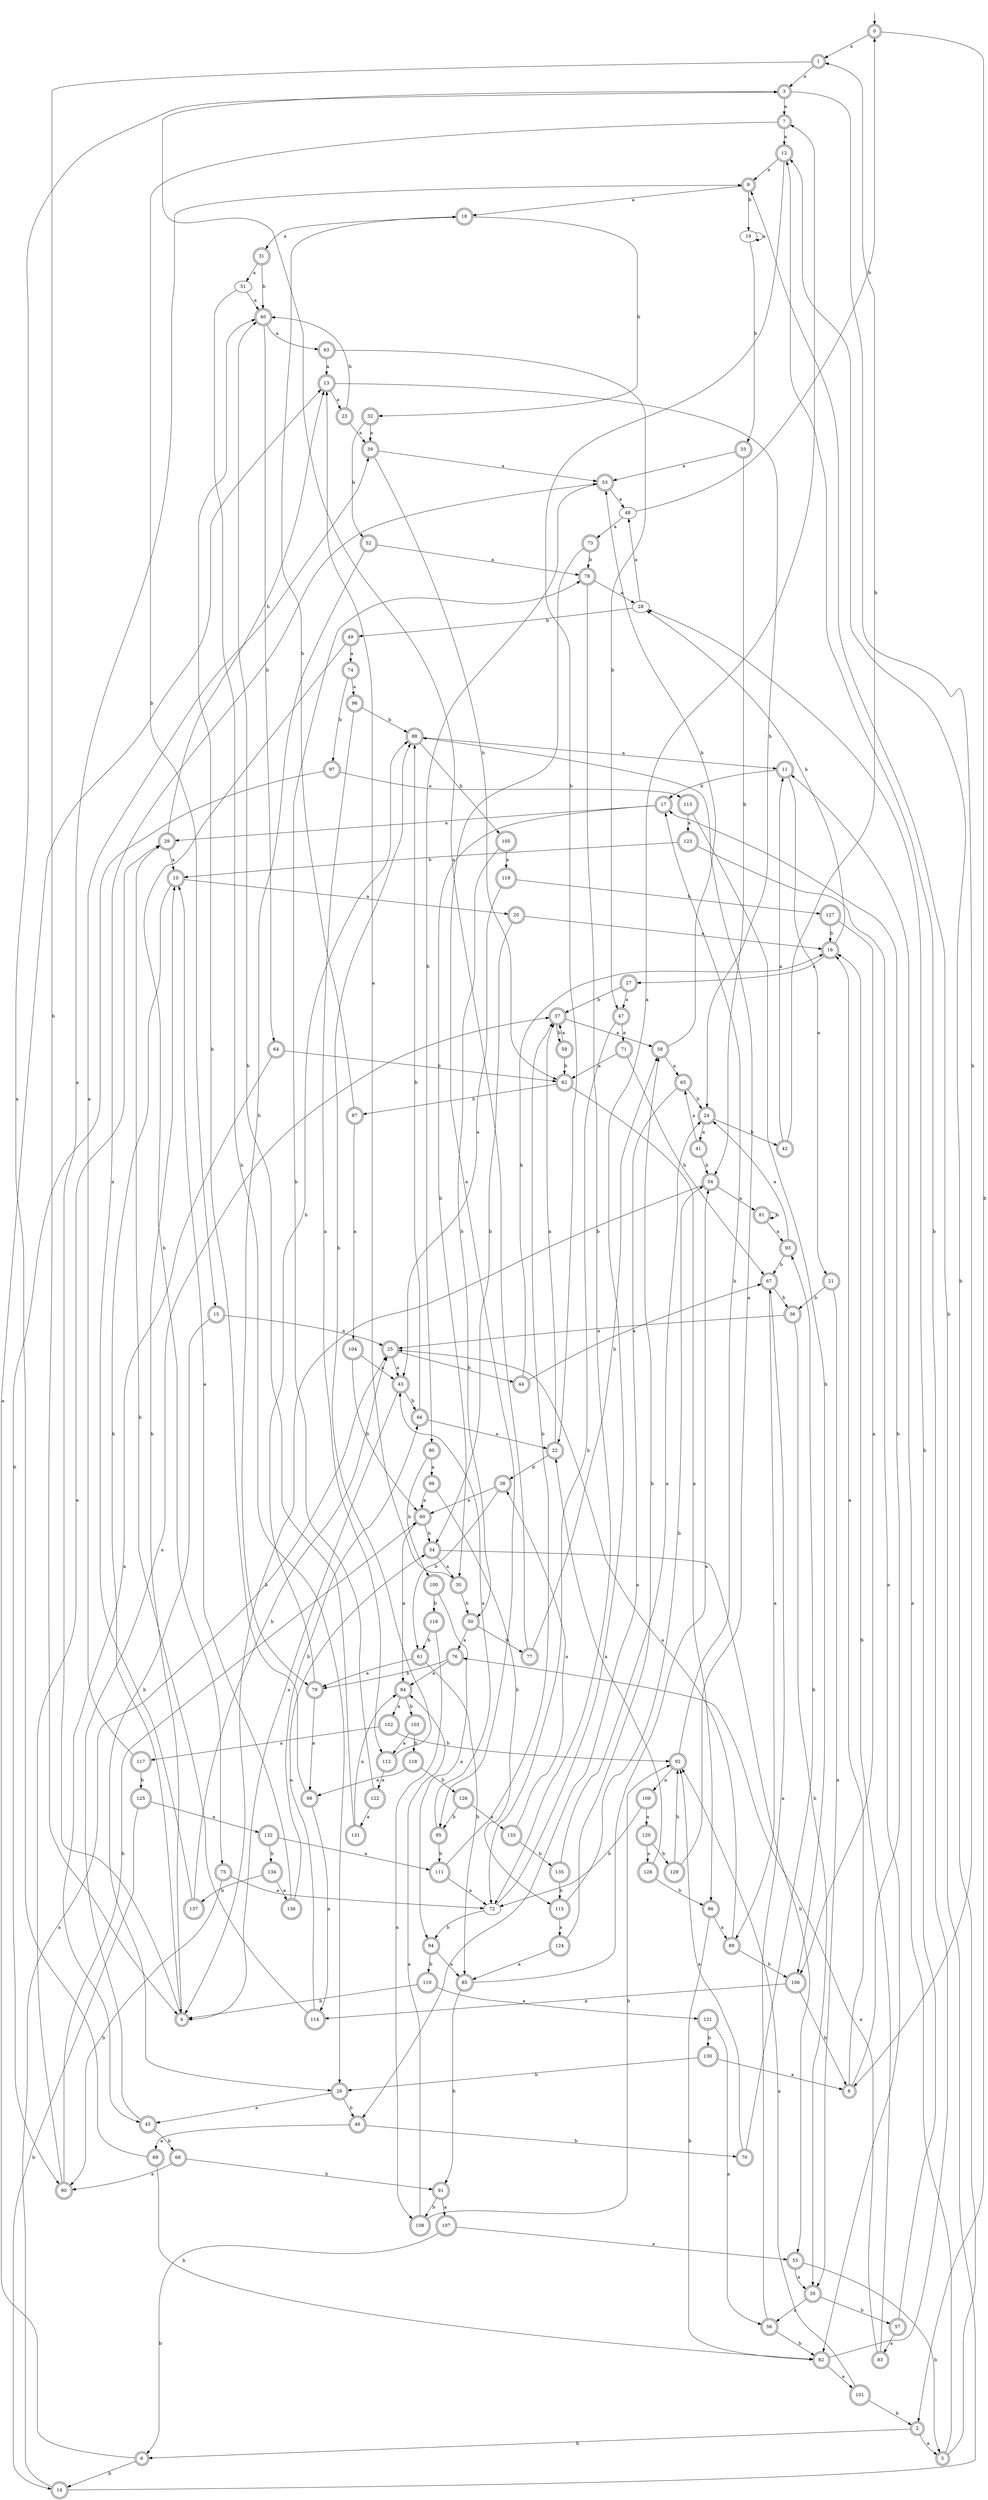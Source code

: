 digraph RandomDFA {
  __start0 [label="", shape=none];
  __start0 -> 0 [label=""];
  0 [shape=circle] [shape=doublecircle]
  0 -> 1 [label="a"]
  0 -> 2 [label="b"]
  1 [shape=doublecircle]
  1 -> 3 [label="a"]
  1 -> 4 [label="b"]
  2 [shape=doublecircle]
  2 -> 5 [label="a"]
  2 -> 6 [label="b"]
  3 [shape=doublecircle]
  3 -> 7 [label="a"]
  3 -> 8 [label="b"]
  4 [shape=doublecircle]
  4 -> 9 [label="a"]
  4 -> 10 [label="b"]
  5 [shape=doublecircle]
  5 -> 11 [label="a"]
  5 -> 12 [label="b"]
  6 [shape=doublecircle]
  6 -> 13 [label="a"]
  6 -> 14 [label="b"]
  7 [shape=doublecircle]
  7 -> 12 [label="a"]
  7 -> 15 [label="b"]
  8 [shape=doublecircle]
  8 -> 16 [label="a"]
  8 -> 17 [label="b"]
  9 [shape=doublecircle]
  9 -> 18 [label="a"]
  9 -> 19 [label="b"]
  10 [shape=doublecircle]
  10 -> 20 [label="a"]
  10 -> 4 [label="b"]
  11 [shape=doublecircle]
  11 -> 21 [label="a"]
  11 -> 17 [label="b"]
  12 [shape=doublecircle]
  12 -> 9 [label="a"]
  12 -> 22 [label="b"]
  13 [shape=doublecircle]
  13 -> 23 [label="a"]
  13 -> 24 [label="b"]
  14 [shape=doublecircle]
  14 -> 25 [label="a"]
  14 -> 9 [label="b"]
  15 [shape=doublecircle]
  15 -> 25 [label="a"]
  15 -> 26 [label="b"]
  16 [shape=doublecircle]
  16 -> 27 [label="a"]
  16 -> 28 [label="b"]
  17 [shape=doublecircle]
  17 -> 29 [label="a"]
  17 -> 30 [label="b"]
  18 [shape=doublecircle]
  18 -> 31 [label="a"]
  18 -> 32 [label="b"]
  19
  19 -> 19 [label="a"]
  19 -> 33 [label="b"]
  20 [shape=doublecircle]
  20 -> 16 [label="a"]
  20 -> 34 [label="b"]
  21 [shape=doublecircle]
  21 -> 35 [label="a"]
  21 -> 36 [label="b"]
  22 [shape=doublecircle]
  22 -> 37 [label="a"]
  22 -> 38 [label="b"]
  23 [shape=doublecircle]
  23 -> 39 [label="a"]
  23 -> 40 [label="b"]
  24 [shape=doublecircle]
  24 -> 41 [label="a"]
  24 -> 42 [label="b"]
  25 [shape=doublecircle]
  25 -> 43 [label="a"]
  25 -> 44 [label="b"]
  26 [shape=doublecircle]
  26 -> 45 [label="a"]
  26 -> 46 [label="b"]
  27 [shape=doublecircle]
  27 -> 47 [label="a"]
  27 -> 37 [label="b"]
  28
  28 -> 48 [label="a"]
  28 -> 49 [label="b"]
  29 [shape=doublecircle]
  29 -> 10 [label="a"]
  29 -> 13 [label="b"]
  30 [shape=doublecircle]
  30 -> 13 [label="a"]
  30 -> 50 [label="b"]
  31 [shape=doublecircle]
  31 -> 51 [label="a"]
  31 -> 40 [label="b"]
  32 [shape=doublecircle]
  32 -> 39 [label="a"]
  32 -> 52 [label="b"]
  33 [shape=doublecircle]
  33 -> 53 [label="a"]
  33 -> 54 [label="b"]
  34 [shape=doublecircle]
  34 -> 30 [label="a"]
  34 -> 55 [label="b"]
  35 [shape=doublecircle]
  35 -> 56 [label="a"]
  35 -> 57 [label="b"]
  36 [shape=doublecircle]
  36 -> 25 [label="a"]
  36 -> 35 [label="b"]
  37 [shape=doublecircle]
  37 -> 58 [label="a"]
  37 -> 59 [label="b"]
  38 [shape=doublecircle]
  38 -> 60 [label="a"]
  38 -> 61 [label="b"]
  39 [shape=doublecircle]
  39 -> 53 [label="a"]
  39 -> 62 [label="b"]
  40 [shape=doublecircle]
  40 -> 63 [label="a"]
  40 -> 64 [label="b"]
  41 [shape=doublecircle]
  41 -> 65 [label="a"]
  41 -> 54 [label="b"]
  42 [shape=doublecircle]
  42 -> 11 [label="a"]
  42 -> 1 [label="b"]
  43 [shape=doublecircle]
  43 -> 4 [label="a"]
  43 -> 66 [label="b"]
  44 [shape=doublecircle]
  44 -> 67 [label="a"]
  44 -> 16 [label="b"]
  45 [shape=doublecircle]
  45 -> 37 [label="a"]
  45 -> 68 [label="b"]
  46 [shape=doublecircle]
  46 -> 69 [label="a"]
  46 -> 70 [label="b"]
  47 [shape=doublecircle]
  47 -> 71 [label="a"]
  47 -> 72 [label="b"]
  48
  48 -> 73 [label="a"]
  48 -> 0 [label="b"]
  49 [shape=doublecircle]
  49 -> 74 [label="a"]
  49 -> 75 [label="b"]
  50 [shape=doublecircle]
  50 -> 76 [label="a"]
  50 -> 77 [label="b"]
  51
  51 -> 40 [label="a"]
  51 -> 26 [label="b"]
  52 [shape=doublecircle]
  52 -> 78 [label="a"]
  52 -> 79 [label="b"]
  53 [shape=doublecircle]
  53 -> 48 [label="a"]
  53 -> 80 [label="b"]
  54 [shape=doublecircle]
  54 -> 81 [label="a"]
  54 -> 4 [label="b"]
  55 [shape=doublecircle]
  55 -> 35 [label="a"]
  55 -> 5 [label="b"]
  56 [shape=doublecircle]
  56 -> 67 [label="a"]
  56 -> 82 [label="b"]
  57 [shape=doublecircle]
  57 -> 83 [label="a"]
  57 -> 28 [label="b"]
  58 [shape=doublecircle]
  58 -> 65 [label="a"]
  58 -> 53 [label="b"]
  59 [shape=doublecircle]
  59 -> 37 [label="a"]
  59 -> 62 [label="b"]
  60 [shape=doublecircle]
  60 -> 84 [label="a"]
  60 -> 34 [label="b"]
  61 [shape=doublecircle]
  61 -> 79 [label="a"]
  61 -> 85 [label="b"]
  62 [shape=doublecircle]
  62 -> 86 [label="a"]
  62 -> 87 [label="b"]
  63 [shape=doublecircle]
  63 -> 13 [label="a"]
  63 -> 47 [label="b"]
  64 [shape=doublecircle]
  64 -> 45 [label="a"]
  64 -> 62 [label="b"]
  65 [shape=doublecircle]
  65 -> 46 [label="a"]
  65 -> 24 [label="b"]
  66 [shape=doublecircle]
  66 -> 22 [label="a"]
  66 -> 88 [label="b"]
  67 [shape=doublecircle]
  67 -> 89 [label="a"]
  67 -> 36 [label="b"]
  68 [shape=doublecircle]
  68 -> 90 [label="a"]
  68 -> 91 [label="b"]
  69 [shape=doublecircle]
  69 -> 3 [label="a"]
  69 -> 82 [label="b"]
  70 [shape=doublecircle]
  70 -> 92 [label="a"]
  70 -> 93 [label="b"]
  71 [shape=doublecircle]
  71 -> 62 [label="a"]
  71 -> 67 [label="b"]
  72
  72 -> 7 [label="a"]
  72 -> 94 [label="b"]
  73 [shape=doublecircle]
  73 -> 95 [label="a"]
  73 -> 78 [label="b"]
  74 [shape=doublecircle]
  74 -> 96 [label="a"]
  74 -> 97 [label="b"]
  75 [shape=doublecircle]
  75 -> 72 [label="a"]
  75 -> 90 [label="b"]
  76 [shape=doublecircle]
  76 -> 84 [label="a"]
  76 -> 79 [label="b"]
  77 [shape=doublecircle]
  77 -> 3 [label="a"]
  77 -> 58 [label="b"]
  78 [shape=doublecircle]
  78 -> 28 [label="a"]
  78 -> 72 [label="b"]
  79 [shape=doublecircle]
  79 -> 98 [label="a"]
  79 -> 88 [label="b"]
  80 [shape=doublecircle]
  80 -> 99 [label="a"]
  80 -> 100 [label="b"]
  81 [shape=doublecircle]
  81 -> 93 [label="a"]
  81 -> 81 [label="b"]
  82 [shape=doublecircle]
  82 -> 101 [label="a"]
  82 -> 12 [label="b"]
  83 [shape=doublecircle]
  83 -> 76 [label="a"]
  83 -> 16 [label="b"]
  84 [shape=doublecircle]
  84 -> 102 [label="a"]
  84 -> 103 [label="b"]
  85 [shape=doublecircle]
  85 -> 54 [label="a"]
  85 -> 91 [label="b"]
  86 [shape=doublecircle]
  86 -> 89 [label="a"]
  86 -> 82 [label="b"]
  87 [shape=doublecircle]
  87 -> 104 [label="a"]
  87 -> 18 [label="b"]
  88 [shape=doublecircle]
  88 -> 11 [label="a"]
  88 -> 105 [label="b"]
  89 [shape=doublecircle]
  89 -> 25 [label="a"]
  89 -> 106 [label="b"]
  90 [shape=doublecircle]
  90 -> 29 [label="a"]
  90 -> 60 [label="b"]
  91 [shape=doublecircle]
  91 -> 107 [label="a"]
  91 -> 108 [label="b"]
  92 [shape=doublecircle]
  92 -> 109 [label="a"]
  92 -> 17 [label="b"]
  93 [shape=doublecircle]
  93 -> 24 [label="a"]
  93 -> 67 [label="b"]
  94 [shape=doublecircle]
  94 -> 85 [label="a"]
  94 -> 110 [label="b"]
  95 [shape=doublecircle]
  95 -> 43 [label="a"]
  95 -> 111 [label="b"]
  96 [shape=doublecircle]
  96 -> 112 [label="a"]
  96 -> 88 [label="b"]
  97 [shape=doublecircle]
  97 -> 113 [label="a"]
  97 -> 90 [label="b"]
  98 [shape=doublecircle]
  98 -> 114 [label="a"]
  98 -> 40 [label="b"]
  99 [shape=doublecircle]
  99 -> 60 [label="a"]
  99 -> 115 [label="b"]
  100 [shape=doublecircle]
  100 -> 94 [label="a"]
  100 -> 116 [label="b"]
  101 [shape=doublecircle]
  101 -> 92 [label="a"]
  101 -> 2 [label="b"]
  102 [shape=doublecircle]
  102 -> 117 [label="a"]
  102 -> 92 [label="b"]
  103 [shape=doublecircle]
  103 -> 112 [label="a"]
  103 -> 118 [label="b"]
  104 [shape=doublecircle]
  104 -> 43 [label="a"]
  104 -> 60 [label="b"]
  105 [shape=doublecircle]
  105 -> 119 [label="a"]
  105 -> 50 [label="b"]
  106 [shape=doublecircle]
  106 -> 114 [label="a"]
  106 -> 8 [label="b"]
  107 [shape=doublecircle]
  107 -> 55 [label="a"]
  107 -> 6 [label="b"]
  108 [shape=doublecircle]
  108 -> 84 [label="a"]
  108 -> 92 [label="b"]
  109 [shape=doublecircle]
  109 -> 120 [label="a"]
  109 -> 72 [label="b"]
  110 [shape=doublecircle]
  110 -> 121 [label="a"]
  110 -> 4 [label="b"]
  111 [shape=doublecircle]
  111 -> 72 [label="a"]
  111 -> 37 [label="b"]
  112 [shape=doublecircle]
  112 -> 122 [label="a"]
  112 -> 88 [label="b"]
  113 [shape=doublecircle]
  113 -> 123 [label="a"]
  113 -> 106 [label="b"]
  114 [shape=doublecircle]
  114 -> 34 [label="a"]
  114 -> 29 [label="b"]
  115 [shape=doublecircle]
  115 -> 124 [label="a"]
  115 -> 54 [label="b"]
  116 [shape=doublecircle]
  116 -> 108 [label="a"]
  116 -> 61 [label="b"]
  117 [shape=doublecircle]
  117 -> 39 [label="a"]
  117 -> 125 [label="b"]
  118 [shape=doublecircle]
  118 -> 98 [label="a"]
  118 -> 126 [label="b"]
  119 [shape=doublecircle]
  119 -> 43 [label="a"]
  119 -> 127 [label="b"]
  120 [shape=doublecircle]
  120 -> 128 [label="a"]
  120 -> 129 [label="b"]
  121 [shape=doublecircle]
  121 -> 56 [label="a"]
  121 -> 130 [label="b"]
  122 [shape=doublecircle]
  122 -> 131 [label="a"]
  122 -> 78 [label="b"]
  123 [shape=doublecircle]
  123 -> 82 [label="a"]
  123 -> 10 [label="b"]
  124 [shape=doublecircle]
  124 -> 85 [label="a"]
  124 -> 58 [label="b"]
  125 [shape=doublecircle]
  125 -> 132 [label="a"]
  125 -> 14 [label="b"]
  126 [shape=doublecircle]
  126 -> 133 [label="a"]
  126 -> 95 [label="b"]
  127 [shape=doublecircle]
  127 -> 106 [label="a"]
  127 -> 16 [label="b"]
  128 [shape=doublecircle]
  128 -> 22 [label="a"]
  128 -> 86 [label="b"]
  129 [shape=doublecircle]
  129 -> 88 [label="a"]
  129 -> 92 [label="b"]
  130 [shape=doublecircle]
  130 -> 8 [label="a"]
  130 -> 26 [label="b"]
  131 [shape=doublecircle]
  131 -> 84 [label="a"]
  131 -> 40 [label="b"]
  132 [shape=doublecircle]
  132 -> 111 [label="a"]
  132 -> 134 [label="b"]
  133 [shape=doublecircle]
  133 -> 38 [label="a"]
  133 -> 135 [label="b"]
  134 [shape=doublecircle]
  134 -> 136 [label="a"]
  134 -> 137 [label="b"]
  135 [shape=doublecircle]
  135 -> 24 [label="a"]
  135 -> 115 [label="b"]
  136 [shape=doublecircle]
  136 -> 10 [label="a"]
  136 -> 66 [label="b"]
  137 [shape=doublecircle]
  137 -> 53 [label="a"]
  137 -> 25 [label="b"]
}
